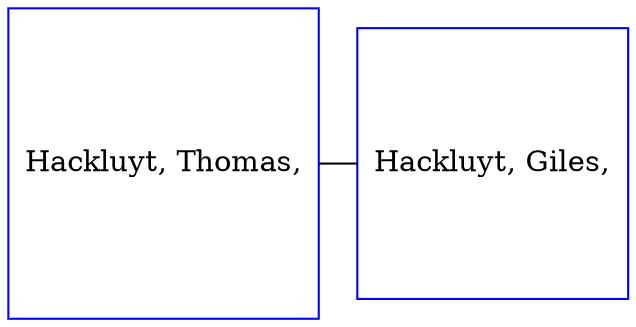 digraph D {
    edge [dir=none];    node [shape=box];    "010063"   [label="Hackluyt, Thomas,", shape=box, regular=1, color="blue"] ;
"010062"   [label="Hackluyt, Giles,", shape=box, regular=1, color="blue"] ;
{rank=same; 010063->010062};
}